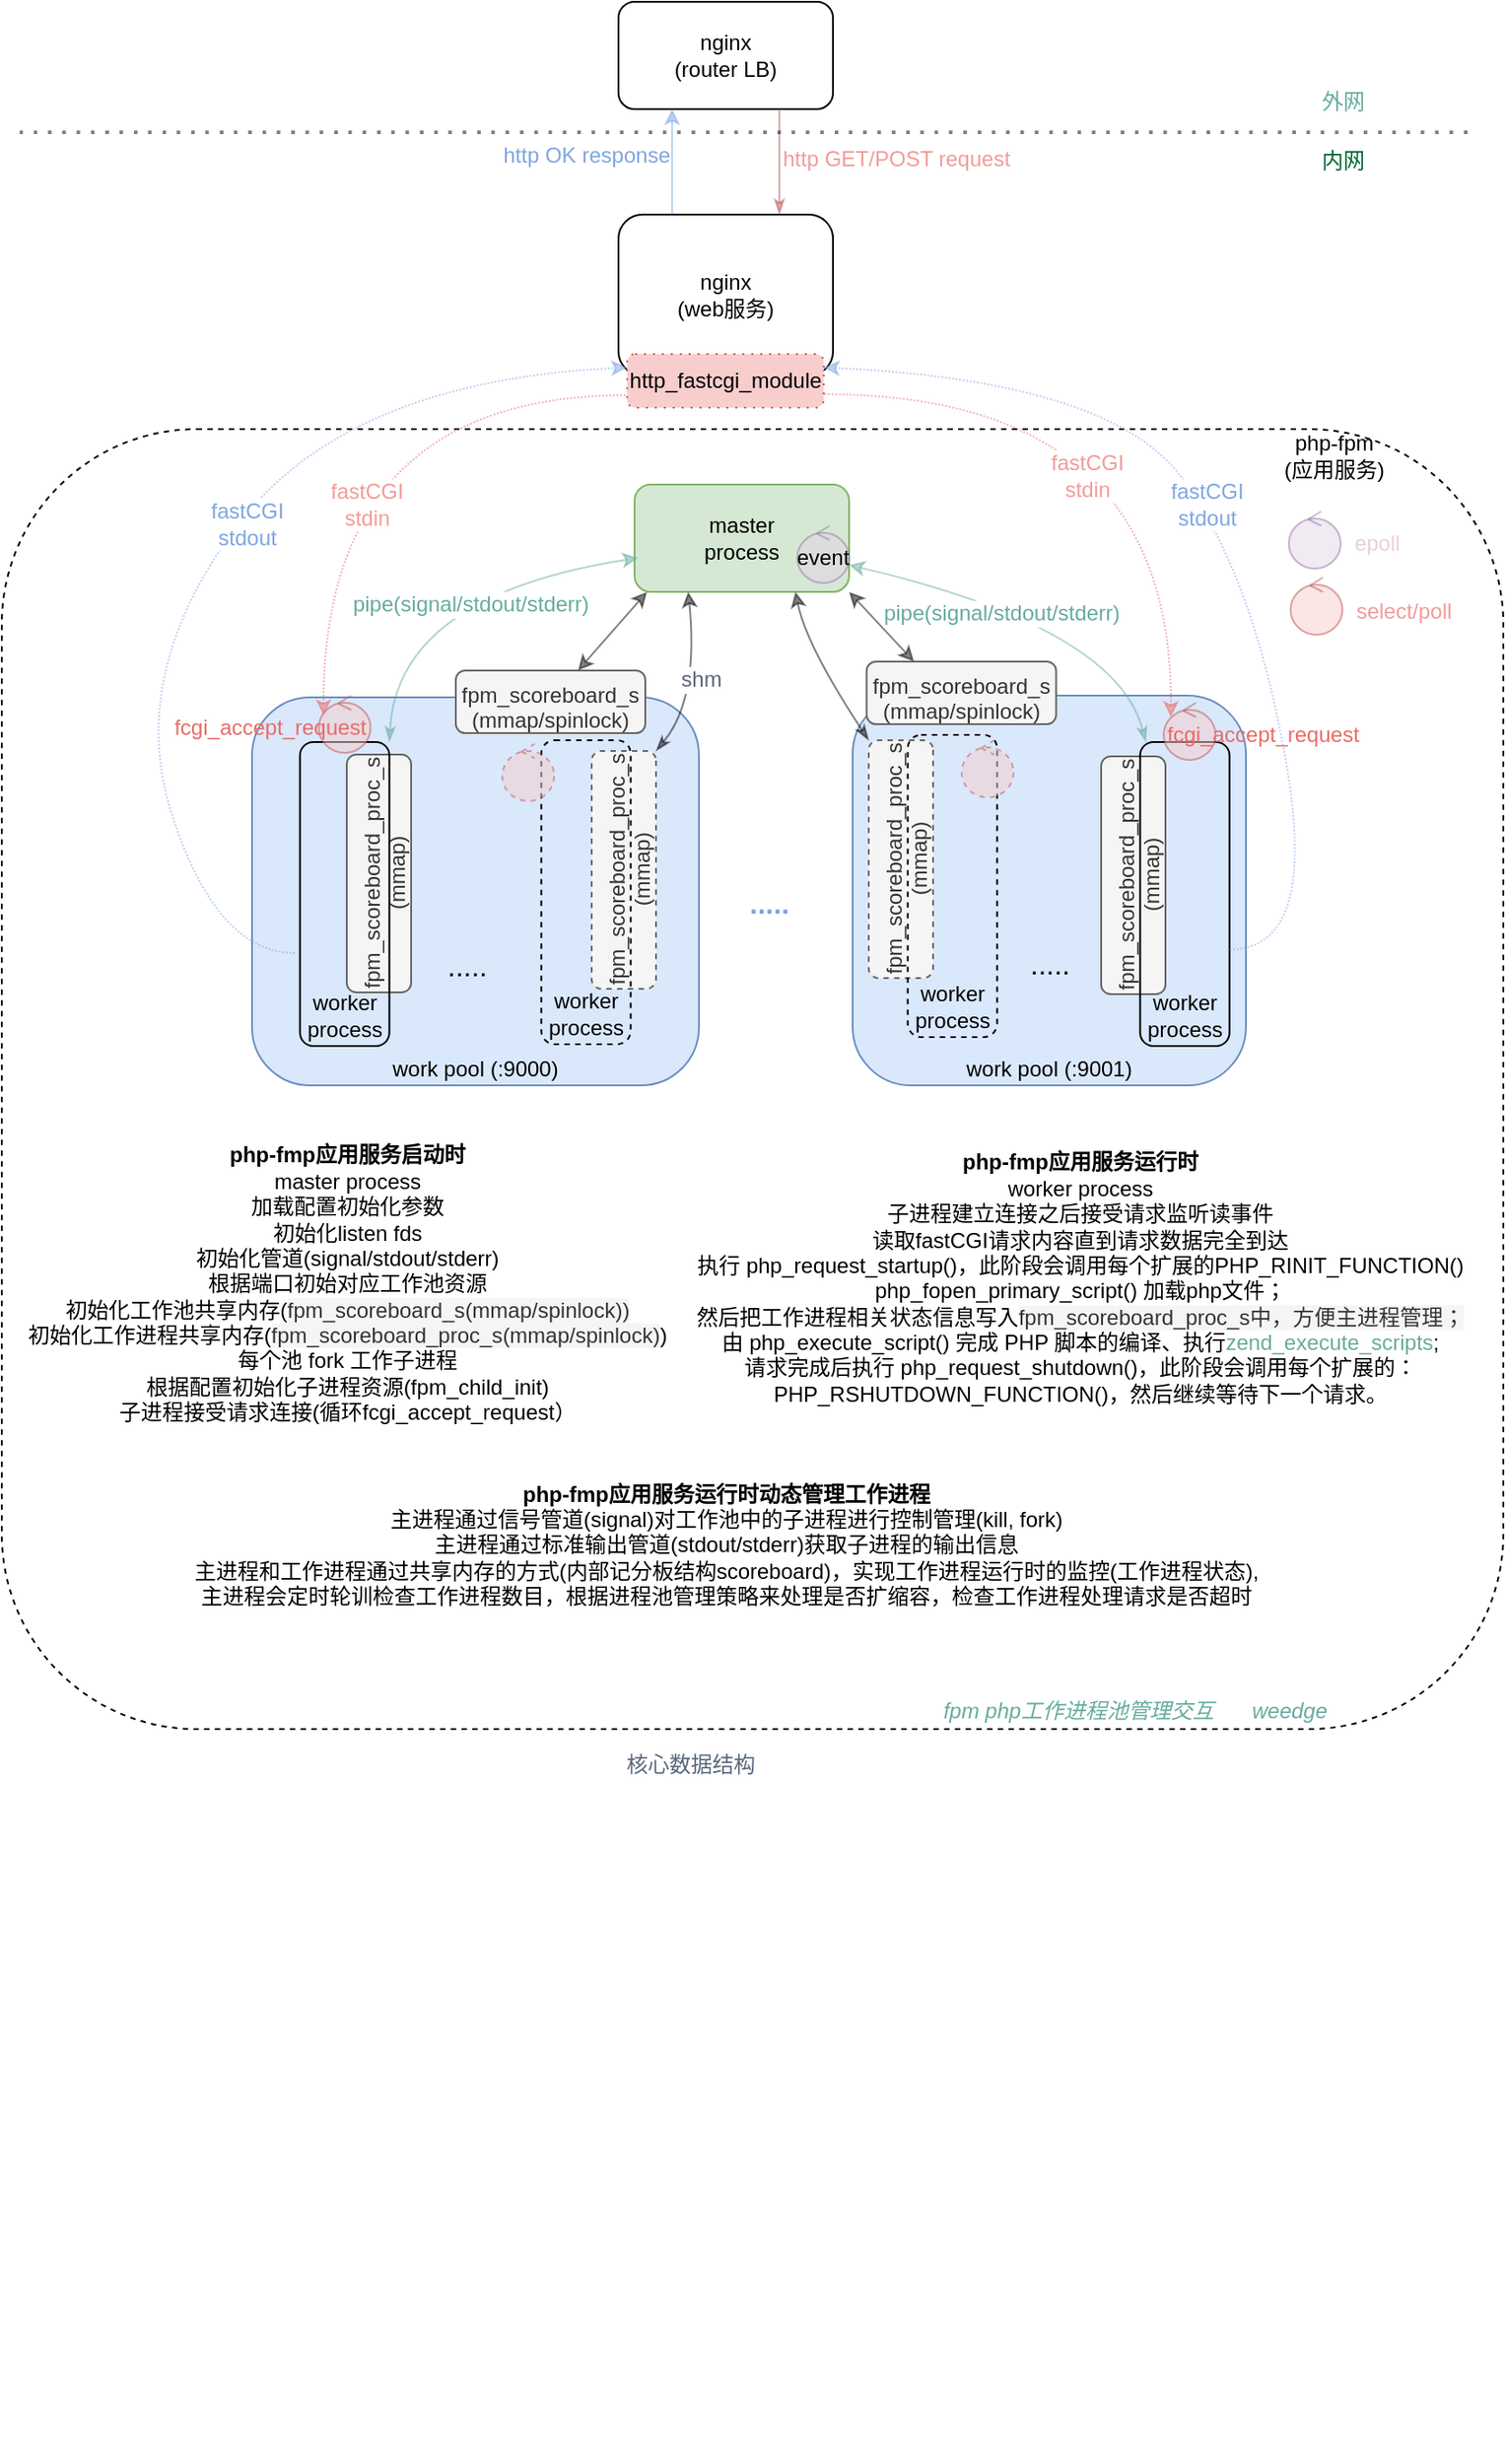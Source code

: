 <mxfile version="15.8.6" type="github">
  <diagram id="zYkpqrjhrI2a45teZ2bl" name="Page-1">
    <mxGraphModel dx="946" dy="603" grid="1" gridSize="10" guides="1" tooltips="1" connect="1" arrows="1" fold="1" page="1" pageScale="1" pageWidth="827" pageHeight="1169" math="0" shadow="0">
      <root>
        <mxCell id="0" />
        <mxCell id="1" parent="0" />
        <mxCell id="3jl18JNsWPMRGAtueJ_B-4" value="" style="rounded=1;whiteSpace=wrap;html=1;fillColor=none;dashed=1;" parent="1" vertex="1">
          <mxGeometry y="263" width="840" height="727" as="geometry" />
        </mxCell>
        <mxCell id="3jl18JNsWPMRGAtueJ_B-7" value="work pool (:9000)" style="rounded=1;whiteSpace=wrap;html=1;verticalAlign=bottom;fillColor=#dae8fc;strokeColor=#6c8ebf;" parent="1" vertex="1">
          <mxGeometry x="140" y="413" width="250" height="217" as="geometry" />
        </mxCell>
        <mxCell id="3jl18JNsWPMRGAtueJ_B-1" value="nginx&lt;br&gt;(web服务)" style="rounded=1;whiteSpace=wrap;html=1;" parent="1" vertex="1">
          <mxGeometry x="345" y="143" width="120" height="90" as="geometry" />
        </mxCell>
        <mxCell id="3jl18JNsWPMRGAtueJ_B-2" value="nginx&lt;br&gt;(router LB)" style="rounded=1;whiteSpace=wrap;html=1;" parent="1" vertex="1">
          <mxGeometry x="345" y="24" width="120" height="60" as="geometry" />
        </mxCell>
        <mxCell id="3jl18JNsWPMRGAtueJ_B-3" value="http_fastcgi_module" style="rounded=1;whiteSpace=wrap;html=1;dashed=1;fillColor=#f8cecc;dashPattern=1 4;strokeColor=#b85450;" parent="1" vertex="1">
          <mxGeometry x="349.82" y="221" width="110" height="30" as="geometry" />
        </mxCell>
        <mxCell id="3jl18JNsWPMRGAtueJ_B-5" value="php-fpm&lt;br&gt;(应用服务)" style="text;html=1;align=center;verticalAlign=middle;resizable=0;points=[];autosize=1;strokeColor=none;fillColor=none;" parent="1" vertex="1">
          <mxGeometry x="710" y="263" width="70" height="30" as="geometry" />
        </mxCell>
        <mxCell id="3jl18JNsWPMRGAtueJ_B-6" value="master&lt;br&gt;process" style="rounded=1;whiteSpace=wrap;html=1;fillColor=#d5e8d4;strokeColor=#82b366;" parent="1" vertex="1">
          <mxGeometry x="354" y="294" width="120" height="60" as="geometry" />
        </mxCell>
        <mxCell id="3jl18JNsWPMRGAtueJ_B-8" value="" style="shape=image;verticalLabelPosition=bottom;labelBackgroundColor=#ffffff;verticalAlign=top;aspect=fixed;imageAspect=0;image=https://img5.fanhaobai.com/2017/10/internal-php-fpm/9d9d0bb5-d970-4536-aa55-0f885648e551.png;imageBackground=none;" parent="1" vertex="1">
          <mxGeometry x="239" y="1020" width="415.13" height="380" as="geometry" />
        </mxCell>
        <mxCell id="3jl18JNsWPMRGAtueJ_B-10" value="fpm_scoreboard_proc_s&lt;br&gt;(mmap)" style="rounded=1;whiteSpace=wrap;html=1;verticalAlign=top;fillColor=#f5f5f5;fontColor=#333333;strokeColor=#666666;rotation=0;direction=south;horizontal=0;align=center;" parent="1" vertex="1">
          <mxGeometry x="193" y="445" width="36" height="133" as="geometry" />
        </mxCell>
        <mxCell id="3jl18JNsWPMRGAtueJ_B-12" value="worker process" style="rounded=1;whiteSpace=wrap;html=1;fillColor=none;verticalAlign=bottom;" parent="1" vertex="1">
          <mxGeometry x="166.82" y="438" width="50" height="170" as="geometry" />
        </mxCell>
        <mxCell id="3jl18JNsWPMRGAtueJ_B-13" value="fpm_scoreboard_s&lt;br style=&quot;font-size: 12px&quot;&gt;(mmap/spinlock)" style="rounded=1;whiteSpace=wrap;html=1;fillColor=#f5f5f5;verticalAlign=top;align=center;horizontal=1;fontSize=12;strokeColor=#666666;fontColor=#333333;" parent="1" vertex="1">
          <mxGeometry x="254" y="398" width="106" height="35" as="geometry" />
        </mxCell>
        <mxCell id="3jl18JNsWPMRGAtueJ_B-16" value="fpm_scoreboard_proc_s&lt;br&gt;(mmap)" style="rounded=1;whiteSpace=wrap;html=1;verticalAlign=top;fillColor=#f5f5f5;fontColor=#333333;strokeColor=#666666;rotation=0;direction=south;horizontal=0;dashed=1;" parent="1" vertex="1">
          <mxGeometry x="330" y="443" width="36" height="133" as="geometry" />
        </mxCell>
        <mxCell id="3jl18JNsWPMRGAtueJ_B-17" value="worker process" style="rounded=1;whiteSpace=wrap;html=1;fillColor=none;verticalAlign=bottom;dashed=1;" parent="1" vertex="1">
          <mxGeometry x="301.82" y="437" width="50" height="170" as="geometry" />
        </mxCell>
        <mxCell id="3jl18JNsWPMRGAtueJ_B-20" value="....." style="text;html=1;align=center;verticalAlign=middle;resizable=0;points=[];autosize=1;strokeColor=none;fillColor=none;fontSize=16;" parent="1" vertex="1">
          <mxGeometry x="240" y="553" width="40" height="20" as="geometry" />
        </mxCell>
        <mxCell id="3jl18JNsWPMRGAtueJ_B-21" value="work pool (:9001)" style="rounded=1;whiteSpace=wrap;html=1;verticalAlign=bottom;fillColor=#dae8fc;strokeColor=#6c8ebf;" parent="1" vertex="1">
          <mxGeometry x="476" y="412" width="220" height="218" as="geometry" />
        </mxCell>
        <mxCell id="3jl18JNsWPMRGAtueJ_B-22" value="fpm_scoreboard_proc_s&lt;br&gt;(mmap)" style="rounded=1;whiteSpace=wrap;html=1;verticalAlign=top;fillColor=#f5f5f5;fontColor=#333333;strokeColor=#666666;rotation=0;direction=south;horizontal=0;dashed=1;" parent="1" vertex="1">
          <mxGeometry x="485" y="437" width="36" height="133" as="geometry" />
        </mxCell>
        <mxCell id="3jl18JNsWPMRGAtueJ_B-23" value="worker process" style="rounded=1;whiteSpace=wrap;html=1;fillColor=none;verticalAlign=bottom;dashed=1;" parent="1" vertex="1">
          <mxGeometry x="506.82" y="434" width="50" height="169" as="geometry" />
        </mxCell>
        <mxCell id="3jl18JNsWPMRGAtueJ_B-24" value="fpm_scoreboard_s&lt;br style=&quot;font-size: 12px&quot;&gt;(mmap/spinlock)" style="rounded=1;whiteSpace=wrap;html=1;fillColor=#f5f5f5;verticalAlign=top;align=center;horizontal=1;fontSize=12;strokeColor=#666666;fontColor=#333333;" parent="1" vertex="1">
          <mxGeometry x="483.82" y="393" width="106" height="35" as="geometry" />
        </mxCell>
        <mxCell id="3jl18JNsWPMRGAtueJ_B-25" value="fpm_scoreboard_proc_s&lt;br&gt;(mmap)" style="rounded=1;whiteSpace=wrap;html=1;verticalAlign=top;fillColor=#f5f5f5;fontColor=#333333;strokeColor=#666666;rotation=0;direction=south;horizontal=0;" parent="1" vertex="1">
          <mxGeometry x="615" y="446" width="36" height="133" as="geometry" />
        </mxCell>
        <mxCell id="3jl18JNsWPMRGAtueJ_B-26" value="worker process" style="rounded=1;whiteSpace=wrap;html=1;fillColor=none;verticalAlign=bottom;" parent="1" vertex="1">
          <mxGeometry x="636.82" y="438" width="50" height="170" as="geometry" />
        </mxCell>
        <mxCell id="3jl18JNsWPMRGAtueJ_B-27" value="....." style="text;html=1;align=center;verticalAlign=middle;resizable=0;points=[];autosize=1;strokeColor=none;fillColor=none;fontSize=16;" parent="1" vertex="1">
          <mxGeometry x="566" y="552" width="40" height="20" as="geometry" />
        </mxCell>
        <mxCell id="3jl18JNsWPMRGAtueJ_B-28" value="....." style="text;html=1;align=center;verticalAlign=middle;resizable=0;points=[];autosize=1;strokeColor=none;fillColor=none;fontSize=16;fontStyle=1;fontColor=#7EA6E0;" parent="1" vertex="1">
          <mxGeometry x="408.5" y="518" width="40" height="20" as="geometry" />
        </mxCell>
        <mxCell id="3jl18JNsWPMRGAtueJ_B-35" value="" style="curved=1;endArrow=classic;html=1;rounded=0;fontSize=12;strokeWidth=1;opacity=50;entryX=0.25;entryY=1;entryDx=0;entryDy=0;exitX=0;exitY=0;exitDx=0;exitDy=0;startArrow=classicThin;startFill=1;" parent="1" source="3jl18JNsWPMRGAtueJ_B-16" target="3jl18JNsWPMRGAtueJ_B-6" edge="1">
          <mxGeometry width="50" height="50" relative="1" as="geometry">
            <mxPoint x="390" y="604" as="sourcePoint" />
            <mxPoint x="440" y="554" as="targetPoint" />
            <Array as="points">
              <mxPoint x="390" y="414" />
            </Array>
          </mxGeometry>
        </mxCell>
        <mxCell id="UesM6g5A7Yxn22nxan8f-11" value="shm" style="edgeLabel;html=1;align=center;verticalAlign=middle;resizable=0;points=[];fontSize=12;fontColor=#5A687D;" parent="3jl18JNsWPMRGAtueJ_B-35" vertex="1" connectable="0">
          <mxGeometry x="0.003" y="-2" relative="1" as="geometry">
            <mxPoint as="offset" />
          </mxGeometry>
        </mxCell>
        <mxCell id="3jl18JNsWPMRGAtueJ_B-36" value="" style="curved=1;endArrow=classic;html=1;rounded=0;fontSize=12;strokeWidth=1;opacity=50;entryX=0.75;entryY=1;entryDx=0;entryDy=0;startArrow=classicThin;startFill=1;exitX=0;exitY=1;exitDx=0;exitDy=0;" parent="1" source="3jl18JNsWPMRGAtueJ_B-22" target="3jl18JNsWPMRGAtueJ_B-6" edge="1">
          <mxGeometry width="50" height="50" relative="1" as="geometry">
            <mxPoint x="480" y="434" as="sourcePoint" />
            <mxPoint x="372.04" y="365.02" as="targetPoint" />
            <Array as="points">
              <mxPoint x="450" y="384" />
            </Array>
          </mxGeometry>
        </mxCell>
        <mxCell id="3jl18JNsWPMRGAtueJ_B-38" value="" style="endArrow=classic;startArrow=classic;html=1;rounded=0;fontSize=12;strokeWidth=1;opacity=50;exitX=0.25;exitY=0;exitDx=0;exitDy=0;entryX=1;entryY=1;entryDx=0;entryDy=0;" parent="1" source="3jl18JNsWPMRGAtueJ_B-24" target="3jl18JNsWPMRGAtueJ_B-6" edge="1">
          <mxGeometry width="50" height="50" relative="1" as="geometry">
            <mxPoint x="390" y="334" as="sourcePoint" />
            <mxPoint x="440" y="284" as="targetPoint" />
          </mxGeometry>
        </mxCell>
        <mxCell id="3jl18JNsWPMRGAtueJ_B-39" value="" style="endArrow=classic;startArrow=classic;html=1;rounded=0;fontSize=12;strokeWidth=1;opacity=50;entryX=0.058;entryY=1;entryDx=0;entryDy=0;entryPerimeter=0;" parent="1" source="3jl18JNsWPMRGAtueJ_B-13" target="3jl18JNsWPMRGAtueJ_B-6" edge="1">
          <mxGeometry width="50" height="50" relative="1" as="geometry">
            <mxPoint x="520.32" y="403" as="sourcePoint" />
            <mxPoint x="484" y="364" as="targetPoint" />
          </mxGeometry>
        </mxCell>
        <mxCell id="UesM6g5A7Yxn22nxan8f-1" value="&lt;b&gt;php-fmp应用服务启动时&lt;/b&gt;&lt;br&gt;master process&lt;br&gt;加载配置初始化参数&lt;br&gt;初始化listen fds&lt;br&gt;初始化管道(signal/stdout/stderr)&lt;br&gt;根据端口初始对应工作池资源&lt;br&gt;初始化工作池共享内存(&lt;span style=&quot;color: rgb(51 , 51 , 51) ; background-color: rgb(245 , 245 , 245)&quot;&gt;fpm_scoreboard_s&lt;/span&gt;&lt;span style=&quot;color: rgb(51 , 51 , 51) ; background-color: rgb(245 , 245 , 245)&quot;&gt;(mmap/spinlock))&lt;br&gt;&lt;/span&gt;初始化工作进程共享内存(&lt;span style=&quot;color: rgb(51 , 51 , 51) ; background-color: rgb(245 , 245 , 245)&quot;&gt;fpm_scoreboard_proc_s&lt;/span&gt;&lt;span style=&quot;color: rgb(51 , 51 , 51) ; background-color: rgb(245 , 245 , 245)&quot;&gt;(mmap/spinlock)&lt;/span&gt;)&lt;br&gt;每个池 fork 工作子进程&lt;br&gt;根据配置初始化子进程资源(fpm_child_init)&lt;br&gt;子进程接受请求连接(循环fcgi_accept_request）" style="text;html=1;align=center;verticalAlign=middle;resizable=0;points=[];autosize=1;strokeColor=none;fillColor=none;fontSize=12;" parent="1" vertex="1">
          <mxGeometry x="8" y="661" width="370" height="160" as="geometry" />
        </mxCell>
        <mxCell id="UesM6g5A7Yxn22nxan8f-5" value="fcgi_accept_request" style="ellipse;shape=umlControl;whiteSpace=wrap;html=1;fontSize=12;fillColor=#f8cecc;opacity=50;strokeColor=#b85450;fontColor=#EA6B66;align=right;" parent="1" vertex="1">
          <mxGeometry x="177.32" y="412" width="29" height="32" as="geometry" />
        </mxCell>
        <mxCell id="UesM6g5A7Yxn22nxan8f-7" value="" style="ellipse;shape=umlControl;whiteSpace=wrap;html=1;fontSize=12;fillColor=#f8cecc;opacity=50;strokeColor=#b85450;dashed=1;" parent="1" vertex="1">
          <mxGeometry x="280" y="439" width="29" height="32" as="geometry" />
        </mxCell>
        <mxCell id="UesM6g5A7Yxn22nxan8f-8" value="" style="ellipse;shape=umlControl;whiteSpace=wrap;html=1;fontSize=12;fillColor=#f8cecc;opacity=50;strokeColor=#b85450;dashed=1;" parent="1" vertex="1">
          <mxGeometry x="537" y="437" width="29" height="32" as="geometry" />
        </mxCell>
        <mxCell id="UesM6g5A7Yxn22nxan8f-9" value="&lt;span style=&quot;color: rgb(234 , 107 , 102)&quot;&gt;fcgi_accept_request&lt;/span&gt;" style="ellipse;shape=umlControl;whiteSpace=wrap;html=1;fontSize=12;fillColor=#f8cecc;opacity=50;strokeColor=#b85450;align=left;" parent="1" vertex="1">
          <mxGeometry x="650" y="416" width="29" height="32" as="geometry" />
        </mxCell>
        <mxCell id="UesM6g5A7Yxn22nxan8f-12" value="" style="curved=1;endArrow=classic;html=1;rounded=0;fontSize=12;fontColor=#5A687D;strokeWidth=1;opacity=50;entryX=1;entryY=0.75;entryDx=0;entryDy=0;startArrow=classicThin;startFill=1;strokeColor=#67AB9F;" parent="1" target="3jl18JNsWPMRGAtueJ_B-6" edge="1">
          <mxGeometry width="50" height="50" relative="1" as="geometry">
            <mxPoint x="640" y="438" as="sourcePoint" />
            <mxPoint x="460" y="364" as="targetPoint" />
            <Array as="points">
              <mxPoint x="624" y="374" />
            </Array>
          </mxGeometry>
        </mxCell>
        <mxCell id="UesM6g5A7Yxn22nxan8f-15" value="&lt;span style=&quot;color: rgba(0 , 0 , 0 , 0) ; font-family: monospace ; font-size: 0px ; background-color: rgb(248 , 249 , 250)&quot;&gt;%3CmxGraphModel%3E%3Croot%3E%3CmxCell%20id%3D%220%22%2F%3E%3CmxCell%20id%3D%221%22%20parent%3D%220%22%2F%3E%3CmxCell%20id%3D%222%22%20value%3D%22%22%20style%3D%22curved%3D1%3BendArrow%3Dclassic%3Bhtml%3D1%3Brounded%3D0%3BfontSize%3D12%3BfontColor%3D%235A687D%3BstrokeWidth%3D1%3Bopacity%3D50%3BentryX%3D1%3BentryY%3D0.75%3BentryDx%3D0%3BentryDy%3D0%3BexitX%3D0%3BexitY%3D0.75%3BexitDx%3D0%3BexitDy%3D0%3BstartArrow%3DclassicThin%3BstartFill%3D1%3B%22%20edge%3D%221%22%20parent%3D%221%22%3E%3CmxGeometry%20width%3D%2250%22%20height%3D%2250%22%20relative%3D%221%22%20as%3D%22geometry%22%3E%3CmxPoint%20x%3D%22624%22%20y%3D%22502%22%20as%3D%22sourcePoint%22%2F%3E%3CmxPoint%20x%3D%22474%22%20y%3D%22395%22%20as%3D%22targetPoint%22%2F%3E%3CArray%20as%3D%22points%22%3E%3CmxPoint%20x%3D%22624%22%20y%3D%22430%22%2F%3E%3C%2FArray%3E%3C%2FmxGeometry%3E%3C%2FmxCell%3E%3C%2Froot%3E%3C%2FmxGraphModel%3&lt;/span&gt;" style="edgeLabel;html=1;align=center;verticalAlign=middle;resizable=0;points=[];fontSize=12;fontColor=#5A687D;" parent="UesM6g5A7Yxn22nxan8f-12" vertex="1" connectable="0">
          <mxGeometry x="0.198" y="6" relative="1" as="geometry">
            <mxPoint y="-1" as="offset" />
          </mxGeometry>
        </mxCell>
        <mxCell id="UesM6g5A7Yxn22nxan8f-16" value="&lt;font color=&quot;#67ab9f&quot;&gt;pipe(signal/stdout/stderr)&lt;/font&gt;" style="edgeLabel;html=1;align=center;verticalAlign=middle;resizable=0;points=[];fontSize=12;fontColor=#5A687D;" parent="UesM6g5A7Yxn22nxan8f-12" vertex="1" connectable="0">
          <mxGeometry x="0.194" y="7" relative="1" as="geometry">
            <mxPoint as="offset" />
          </mxGeometry>
        </mxCell>
        <mxCell id="UesM6g5A7Yxn22nxan8f-14" value="" style="curved=1;endArrow=classic;html=1;rounded=0;fontSize=12;fontColor=#5A687D;strokeWidth=1;opacity=50;entryX=0.008;entryY=0.65;entryDx=0;entryDy=0;startArrow=classicThin;startFill=1;entryPerimeter=0;strokeColor=#67AB9F;exitX=1;exitY=0;exitDx=0;exitDy=0;" parent="1" source="3jl18JNsWPMRGAtueJ_B-12" edge="1">
          <mxGeometry width="50" height="50" relative="1" as="geometry">
            <mxPoint x="220" y="434" as="sourcePoint" />
            <mxPoint x="355.96" y="335" as="targetPoint" />
            <Array as="points">
              <mxPoint x="221" y="356" />
            </Array>
          </mxGeometry>
        </mxCell>
        <mxCell id="UesM6g5A7Yxn22nxan8f-17" value="&lt;font color=&quot;#67ab9f&quot;&gt;pipe(signal/stdout/stderr)&lt;/font&gt;" style="edgeLabel;html=1;align=center;verticalAlign=middle;resizable=0;points=[];fontSize=12;fontColor=#5A687D;" parent="UesM6g5A7Yxn22nxan8f-14" vertex="1" connectable="0">
          <mxGeometry x="0.116" y="-11" relative="1" as="geometry">
            <mxPoint as="offset" />
          </mxGeometry>
        </mxCell>
        <mxCell id="UesM6g5A7Yxn22nxan8f-18" value="event" style="ellipse;shape=umlControl;whiteSpace=wrap;html=1;fontSize=12;fillColor=#e1d5e7;opacity=50;strokeColor=#9673a6;" parent="1" vertex="1">
          <mxGeometry x="445" y="317" width="29" height="32" as="geometry" />
        </mxCell>
        <mxCell id="UesM6g5A7Yxn22nxan8f-19" value="" style="endArrow=none;startArrow=classic;html=1;rounded=0;fontSize=12;fontColor=#67AB9F;strokeColor=#EA6B66;strokeWidth=1;opacity=50;jumpStyle=sharp;jumpSize=5;edgeStyle=orthogonalEdgeStyle;curved=1;dashed=1;dashPattern=1 1;exitX=0.092;exitY=0.344;exitDx=0;exitDy=0;exitPerimeter=0;endFill=0;" parent="1" source="UesM6g5A7Yxn22nxan8f-5" edge="1">
          <mxGeometry width="50" height="50" relative="1" as="geometry">
            <mxPoint x="188" y="414" as="sourcePoint" />
            <mxPoint x="350" y="244" as="targetPoint" />
            <Array as="points">
              <mxPoint x="180" y="244" />
              <mxPoint x="350" y="244" />
            </Array>
          </mxGeometry>
        </mxCell>
        <mxCell id="UesM6g5A7Yxn22nxan8f-33" value="&lt;span style=&quot;color: rgb(241 , 156 , 153)&quot;&gt;fastCGI&lt;/span&gt;&lt;br style=&quot;color: rgb(241 , 156 , 153)&quot;&gt;&lt;span style=&quot;color: rgb(241 , 156 , 153)&quot;&gt;stdin&lt;/span&gt;" style="edgeLabel;html=1;align=center;verticalAlign=middle;resizable=0;points=[];fontSize=12;fontColor=#7EA6E0;" parent="UesM6g5A7Yxn22nxan8f-19" vertex="1" connectable="0">
          <mxGeometry x="-0.324" y="-24" relative="1" as="geometry">
            <mxPoint as="offset" />
          </mxGeometry>
        </mxCell>
        <mxCell id="UesM6g5A7Yxn22nxan8f-21" value="" style="endArrow=none;startArrow=classic;html=1;rounded=0;fontSize=12;fontColor=#67AB9F;strokeColor=#EA6B66;strokeWidth=1;opacity=50;entryX=1;entryY=0.75;entryDx=0;entryDy=0;jumpStyle=sharp;jumpSize=5;edgeStyle=orthogonalEdgeStyle;curved=1;dashed=1;dashPattern=1 1;exitX=0.138;exitY=0.25;exitDx=0;exitDy=0;exitPerimeter=0;endFill=0;" parent="1" source="UesM6g5A7Yxn22nxan8f-9" target="3jl18JNsWPMRGAtueJ_B-3" edge="1">
          <mxGeometry width="50" height="50" relative="1" as="geometry">
            <mxPoint x="189.988" y="433.008" as="sourcePoint" />
            <mxPoint x="359.82" y="261" as="targetPoint" />
            <Array as="points">
              <mxPoint x="655" y="244" />
            </Array>
          </mxGeometry>
        </mxCell>
        <mxCell id="UesM6g5A7Yxn22nxan8f-22" value="&lt;font color=&quot;#f19c99&quot;&gt;fastCGI&lt;br&gt;stdin&lt;br&gt;&lt;/font&gt;" style="edgeLabel;html=1;align=center;verticalAlign=middle;resizable=0;points=[];fontSize=12;fontColor=#67AB9F;" parent="UesM6g5A7Yxn22nxan8f-21" vertex="1" connectable="0">
          <mxGeometry x="0.215" y="44" relative="1" as="geometry">
            <mxPoint x="-1" y="1" as="offset" />
          </mxGeometry>
        </mxCell>
        <mxCell id="UesM6g5A7Yxn22nxan8f-24" value="" style="curved=1;endArrow=classic;html=1;rounded=0;dashed=1;dashPattern=1 1;fontSize=12;fontColor=#7EA6E0;strokeColor=#7EA6E0;strokeWidth=1;opacity=50;jumpStyle=sharp;jumpSize=5;entryX=1;entryY=0.25;entryDx=0;entryDy=0;" parent="1" target="3jl18JNsWPMRGAtueJ_B-3" edge="1">
          <mxGeometry width="50" height="50" relative="1" as="geometry">
            <mxPoint x="686.82" y="554" as="sourcePoint" />
            <mxPoint x="736.82" y="504" as="targetPoint" />
            <Array as="points">
              <mxPoint x="736.82" y="554" />
              <mxPoint x="700" y="344" />
              <mxPoint x="620" y="236" />
            </Array>
          </mxGeometry>
        </mxCell>
        <mxCell id="UesM6g5A7Yxn22nxan8f-25" value="fastCGI&lt;br&gt;stdout" style="edgeLabel;html=1;align=center;verticalAlign=middle;resizable=0;points=[];fontSize=12;fontColor=#7EA6E0;" parent="UesM6g5A7Yxn22nxan8f-24" vertex="1" connectable="0">
          <mxGeometry x="0.112" y="-2" relative="1" as="geometry">
            <mxPoint as="offset" />
          </mxGeometry>
        </mxCell>
        <mxCell id="UesM6g5A7Yxn22nxan8f-26" value="" style="curved=1;endArrow=classic;html=1;rounded=0;dashed=1;dashPattern=1 1;fontSize=12;fontColor=#7EA6E0;strokeColor=#7EA6E0;strokeWidth=1;opacity=50;jumpStyle=sharp;jumpSize=5;exitX=-0.056;exitY=0.694;exitDx=0;exitDy=0;exitPerimeter=0;entryX=0;entryY=0.25;entryDx=0;entryDy=0;" parent="1" source="3jl18JNsWPMRGAtueJ_B-12" target="3jl18JNsWPMRGAtueJ_B-3" edge="1">
          <mxGeometry width="50" height="50" relative="1" as="geometry">
            <mxPoint x="70" y="418" as="sourcePoint" />
            <mxPoint x="120" y="368" as="targetPoint" />
            <Array as="points">
              <mxPoint x="120" y="556" />
              <mxPoint x="70" y="400" />
              <mxPoint x="192" y="236" />
            </Array>
          </mxGeometry>
        </mxCell>
        <mxCell id="UesM6g5A7Yxn22nxan8f-27" value="fastCGI&lt;br&gt;stdout" style="edgeLabel;html=1;align=center;verticalAlign=middle;resizable=0;points=[];fontSize=12;fontColor=#7EA6E0;" parent="UesM6g5A7Yxn22nxan8f-26" vertex="1" connectable="0">
          <mxGeometry x="0.106" y="-3" relative="1" as="geometry">
            <mxPoint as="offset" />
          </mxGeometry>
        </mxCell>
        <mxCell id="UesM6g5A7Yxn22nxan8f-28" value="" style="ellipse;shape=umlControl;whiteSpace=wrap;html=1;fontSize=12;fillColor=#e1d5e7;opacity=50;strokeColor=#9673a6;" parent="1" vertex="1">
          <mxGeometry x="720" y="309" width="29" height="32" as="geometry" />
        </mxCell>
        <mxCell id="UesM6g5A7Yxn22nxan8f-29" value="&lt;font color=&quot;#e6d0de&quot;&gt;epoll&lt;/font&gt;" style="text;html=1;align=center;verticalAlign=middle;resizable=0;points=[];autosize=1;strokeColor=none;fillColor=none;fontSize=12;fontColor=#7EA6E0;" parent="1" vertex="1">
          <mxGeometry x="749" y="317" width="40" height="20" as="geometry" />
        </mxCell>
        <mxCell id="UesM6g5A7Yxn22nxan8f-30" value="" style="ellipse;shape=umlControl;whiteSpace=wrap;html=1;fontSize=12;fillColor=#f8cecc;opacity=50;strokeColor=#b85450;align=left;" parent="1" vertex="1">
          <mxGeometry x="721" y="346" width="29" height="32" as="geometry" />
        </mxCell>
        <mxCell id="UesM6g5A7Yxn22nxan8f-31" value="&lt;font color=&quot;#f19c99&quot;&gt;select/poll&lt;/font&gt;" style="text;html=1;align=center;verticalAlign=middle;resizable=0;points=[];autosize=1;strokeColor=none;fillColor=none;fontSize=12;fontColor=#EA6B66;" parent="1" vertex="1">
          <mxGeometry x="749" y="355" width="70" height="20" as="geometry" />
        </mxCell>
        <mxCell id="UesM6g5A7Yxn22nxan8f-35" value="" style="endArrow=classic;html=1;rounded=0;fontSize=12;fontColor=#7EA6E0;strokeColor=#7EA6E0;strokeWidth=1;opacity=50;curved=1;jumpStyle=sharp;jumpSize=5;entryX=0.25;entryY=1;entryDx=0;entryDy=0;exitX=0.25;exitY=0;exitDx=0;exitDy=0;" parent="1" source="3jl18JNsWPMRGAtueJ_B-1" target="3jl18JNsWPMRGAtueJ_B-2" edge="1">
          <mxGeometry width="50" height="50" relative="1" as="geometry">
            <mxPoint x="380" y="274" as="sourcePoint" />
            <mxPoint x="430" y="224" as="targetPoint" />
          </mxGeometry>
        </mxCell>
        <mxCell id="UesM6g5A7Yxn22nxan8f-39" value="http OK response" style="edgeLabel;html=1;align=right;verticalAlign=middle;resizable=0;points=[];fontSize=12;fontColor=#7EA6E0;" parent="UesM6g5A7Yxn22nxan8f-35" vertex="1" connectable="0">
          <mxGeometry x="0.119" y="-1" relative="1" as="geometry">
            <mxPoint x="-2" as="offset" />
          </mxGeometry>
        </mxCell>
        <mxCell id="UesM6g5A7Yxn22nxan8f-36" value="" style="endArrow=none;startArrow=classicThin;html=1;rounded=0;fontSize=12;fontColor=#7EA6E0;strokeColor=#b85450;strokeWidth=1;opacity=50;curved=1;jumpStyle=sharp;jumpSize=5;entryX=0.75;entryY=1;entryDx=0;entryDy=0;exitX=0.75;exitY=0;exitDx=0;exitDy=0;startFill=1;endFill=0;fillColor=#f8cecc;" parent="1" source="3jl18JNsWPMRGAtueJ_B-1" target="3jl18JNsWPMRGAtueJ_B-2" edge="1">
          <mxGeometry width="50" height="50" relative="1" as="geometry">
            <mxPoint x="380" y="274" as="sourcePoint" />
            <mxPoint x="430" y="224" as="targetPoint" />
          </mxGeometry>
        </mxCell>
        <mxCell id="UesM6g5A7Yxn22nxan8f-38" value="&lt;font color=&quot;#f19c99&quot;&gt;http GET/POST request&lt;/font&gt;" style="edgeLabel;html=1;align=left;verticalAlign=middle;resizable=0;points=[];fontSize=12;fontColor=#7EA6E0;" parent="UesM6g5A7Yxn22nxan8f-36" vertex="1" connectable="0">
          <mxGeometry x="0.051" relative="1" as="geometry">
            <mxPoint as="offset" />
          </mxGeometry>
        </mxCell>
        <mxCell id="UesM6g5A7Yxn22nxan8f-41" value="&lt;b&gt;php-fmp应用服务运行时&lt;br&gt;&lt;/b&gt;worker process&lt;br&gt;子进程建立连接之后接受请求监听读事件&lt;br&gt;读取fastCGI请求内容直到请求数据完全到达&lt;br&gt;执行 php_request_startup()，此阶段会调用每个扩展的PHP_RINIT_FUNCTION()&lt;br&gt;php_fopen_primary_script() 加载php文件；&lt;br&gt;然后把工作进程相关状态信息写入&lt;span style=&quot;color: rgb(51 , 51 , 51) ; background-color: rgb(245 , 245 , 245)&quot;&gt;fpm_scoreboard_proc_s中，方便主进程管理；&lt;/span&gt;&lt;br&gt;由 php_execute_script() 完成 PHP 脚本的编译、执行&lt;span style=&quot;color: rgb(103 , 171 , 159)&quot;&gt;zend_execute_scripts&lt;/span&gt;;&lt;br&gt;请求完成后执行 php_request_shutdown()，此阶段会调用每个扩展的：&lt;br&gt;PHP_RSHUTDOWN_FUNCTION()，然后继续等待下一个请求。&lt;span style=&quot;color: rgb(103 , 171 , 159)&quot;&gt;&lt;br&gt;&lt;br&gt;&lt;/span&gt;" style="text;html=1;align=center;verticalAlign=middle;resizable=0;points=[];autosize=1;strokeColor=none;fillColor=none;fontSize=12;" parent="1" vertex="1">
          <mxGeometry x="383" y="665" width="440" height="160" as="geometry" />
        </mxCell>
        <mxCell id="UesM6g5A7Yxn22nxan8f-42" value="" style="endArrow=none;dashed=1;html=1;dashPattern=1 3;strokeWidth=2;rounded=0;fontSize=12;fontColor=#7EA6E0;opacity=50;curved=1;jumpStyle=sharp;jumpSize=5;" parent="1" edge="1">
          <mxGeometry width="50" height="50" relative="1" as="geometry">
            <mxPoint x="10" y="97" as="sourcePoint" />
            <mxPoint x="820" y="97" as="targetPoint" />
          </mxGeometry>
        </mxCell>
        <mxCell id="UesM6g5A7Yxn22nxan8f-43" value="外网" style="text;html=1;align=center;verticalAlign=middle;resizable=0;points=[];autosize=1;strokeColor=none;fillColor=none;fontSize=12;fontColor=#67AB9F;" parent="1" vertex="1">
          <mxGeometry x="730" y="70" width="40" height="20" as="geometry" />
        </mxCell>
        <mxCell id="UesM6g5A7Yxn22nxan8f-45" value="内网" style="text;html=1;align=center;verticalAlign=middle;resizable=0;points=[];autosize=1;strokeColor=none;fillColor=none;fontSize=12;fontColor=#006633;" parent="1" vertex="1">
          <mxGeometry x="730" y="103" width="40" height="20" as="geometry" />
        </mxCell>
        <mxCell id="UesM6g5A7Yxn22nxan8f-47" value="&lt;b&gt;php-fmp应用服务运行时动态管理工作进程&lt;br&gt;&lt;/b&gt;主进程通过信号管道(signal)对工作池中的子进程进行控制管理(kill, fork)&lt;br&gt;主进程通过标准输出管道(stdout/stderr)获取子进程的输出信息&lt;br&gt;主进程和工作进程通过共享内存的方式(内部记分板结构scoreboard)，实现工作进程运行时的监控(工作进程状态), &lt;br&gt;主进程会定时轮训检查工作进程数目，根据进程池管理策略来处理是否扩缩容，检查工作进程处理请求是否超时" style="text;html=1;align=center;verticalAlign=middle;resizable=0;points=[];autosize=1;strokeColor=none;fillColor=none;fontSize=12;" parent="1" vertex="1">
          <mxGeometry x="100" y="847" width="610" height="80" as="geometry" />
        </mxCell>
        <mxCell id="UesM6g5A7Yxn22nxan8f-48" value="fpm php工作进程池管理交互" style="text;html=1;align=center;verticalAlign=middle;resizable=0;points=[];autosize=1;strokeColor=none;fillColor=none;fontSize=12;fontColor=#67AB9F;fontStyle=2" parent="1" vertex="1">
          <mxGeometry x="516.82" y="970" width="170" height="20" as="geometry" />
        </mxCell>
        <mxCell id="UesM6g5A7Yxn22nxan8f-49" value="weedge" style="text;html=1;align=center;verticalAlign=middle;resizable=0;points=[];autosize=1;strokeColor=none;fillColor=none;fontSize=12;fontColor=#67AB9F;fontStyle=2" parent="1" vertex="1">
          <mxGeometry x="690" y="970" width="60" height="20" as="geometry" />
        </mxCell>
        <mxCell id="UesM6g5A7Yxn22nxan8f-50" value="核心数据结构" style="text;html=1;align=center;verticalAlign=middle;resizable=0;points=[];autosize=1;strokeColor=none;fillColor=none;fontSize=12;fontColor=#5A687D;" parent="1" vertex="1">
          <mxGeometry x="340" y="1000" width="90" height="20" as="geometry" />
        </mxCell>
      </root>
    </mxGraphModel>
  </diagram>
</mxfile>
